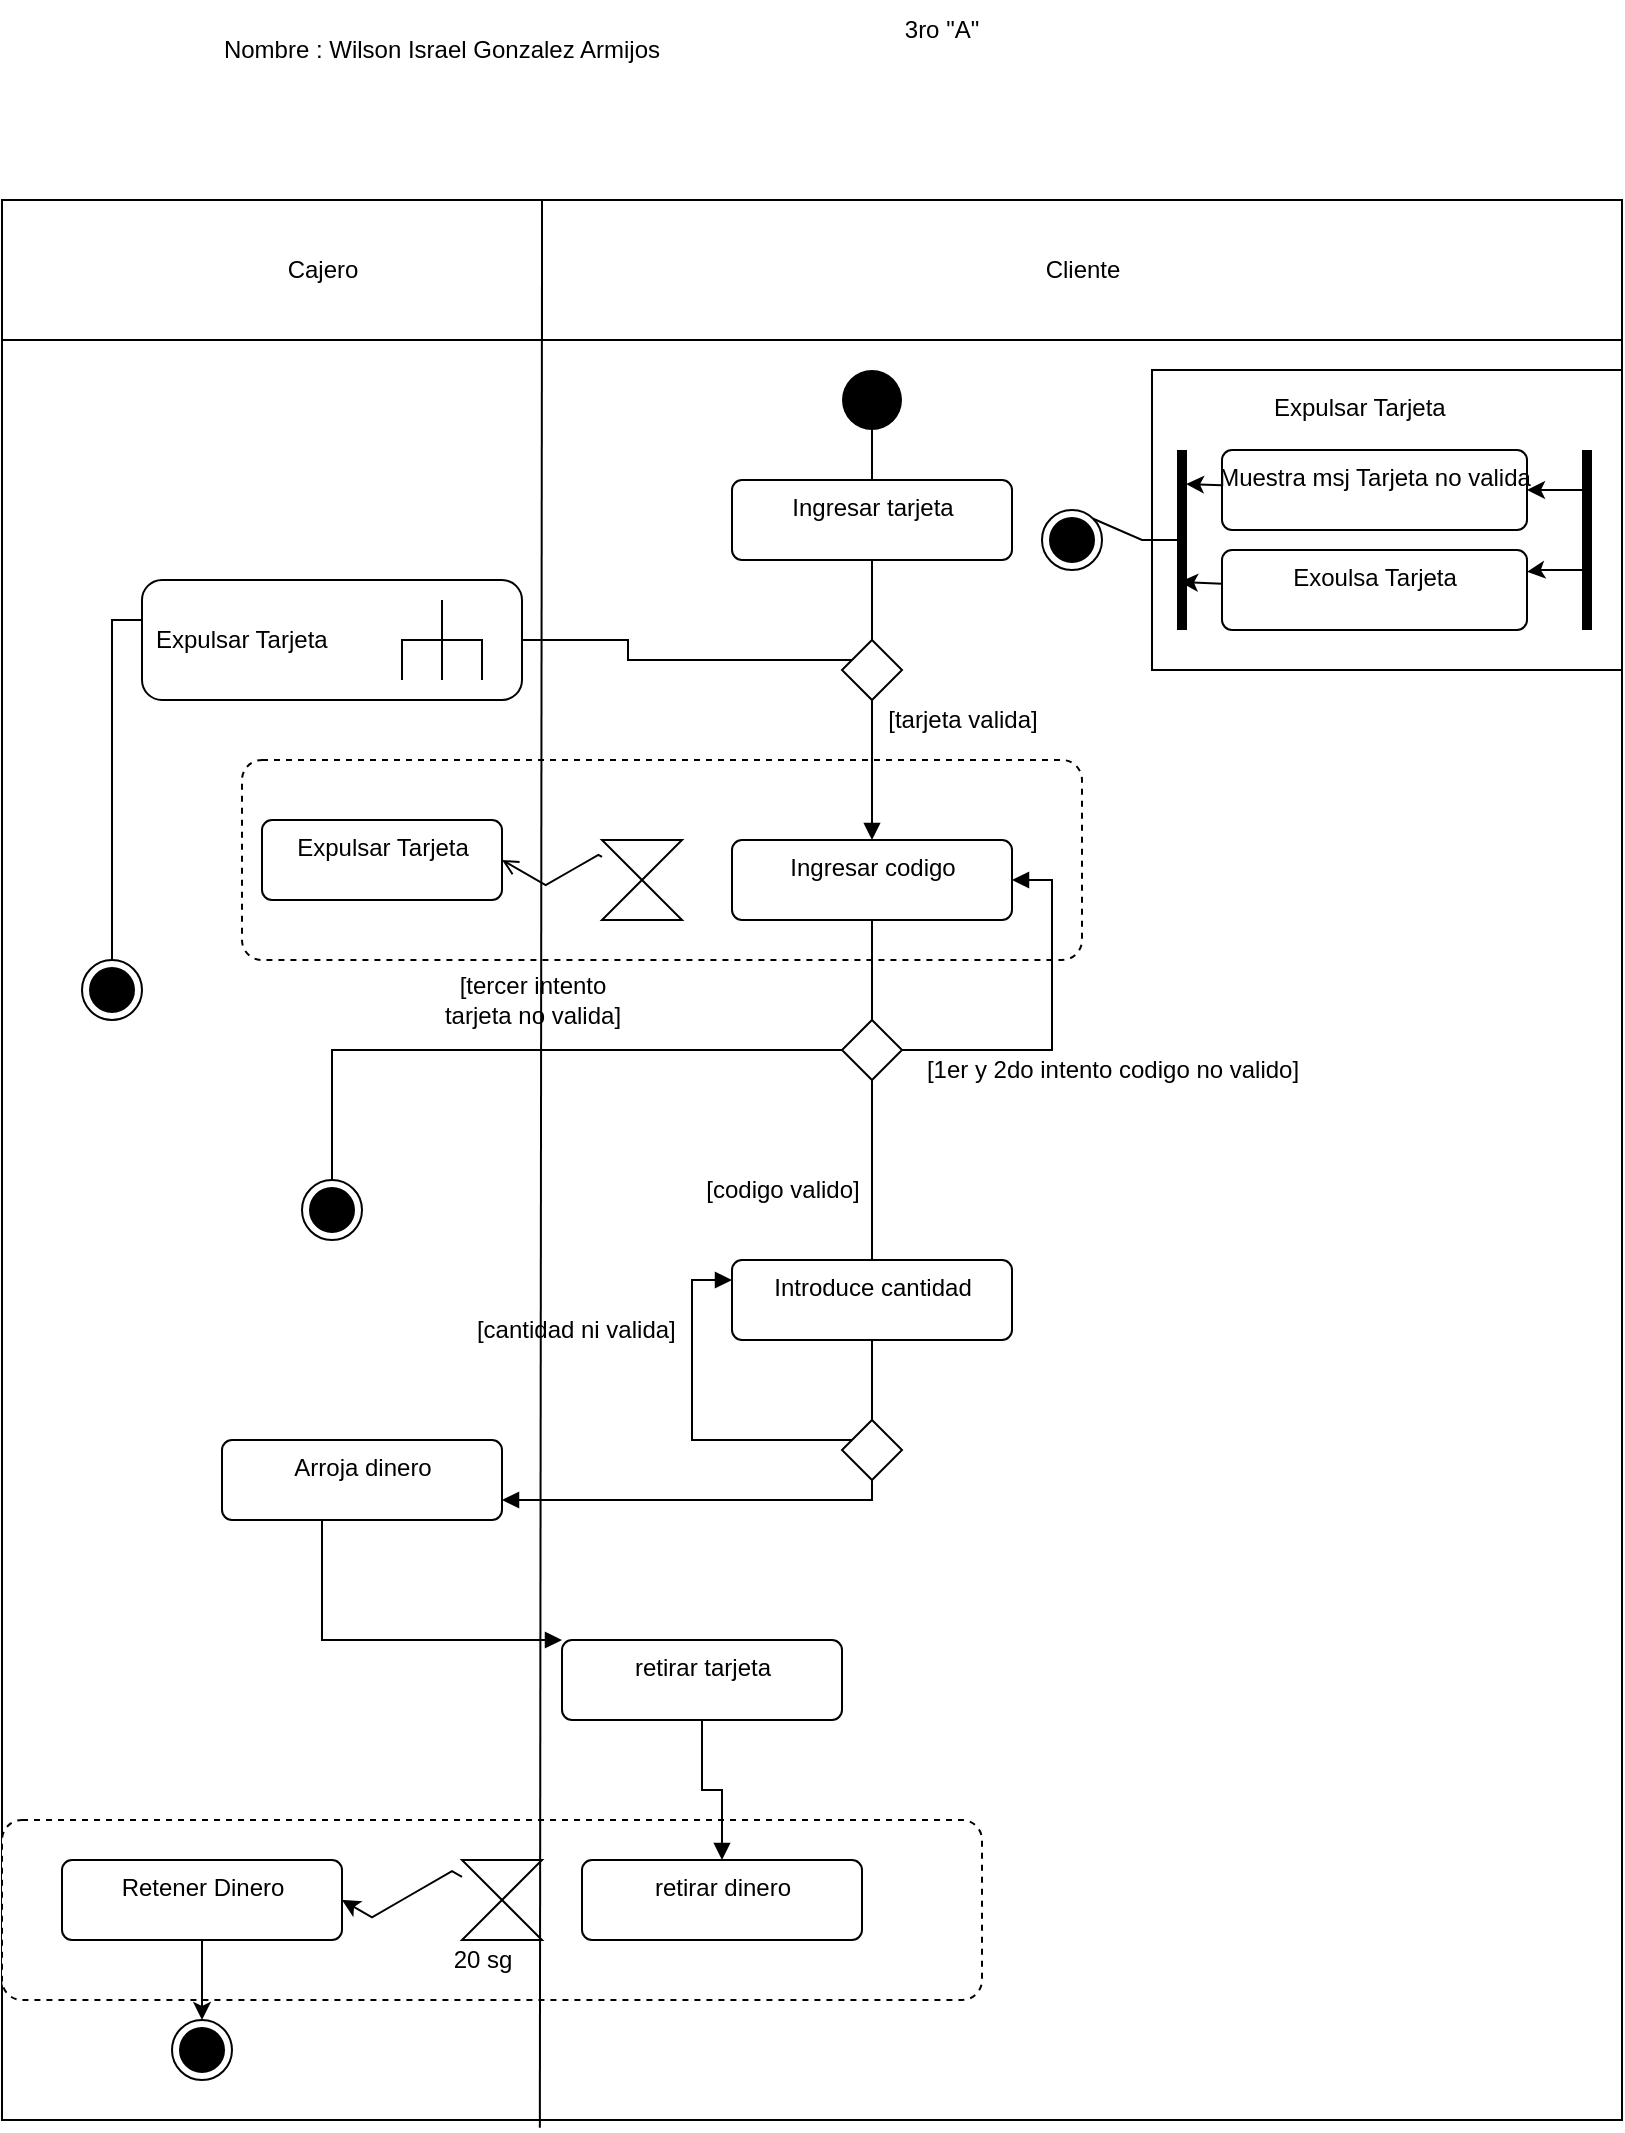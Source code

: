 <mxfile version="20.3.0" type="device"><diagram id="e2IKeuvMctBojR2b6kxA" name="Página-1"><mxGraphModel dx="1102" dy="865" grid="1" gridSize="10" guides="1" tooltips="1" connect="1" arrows="1" fold="1" page="1" pageScale="1" pageWidth="827" pageHeight="1169" math="0" shadow="0"><root><mxCell id="0"/><mxCell id="1" parent="0"/><mxCell id="KabegdM_GrTtn7XDKLWd-87" value="Cajero" style="html=1;" vertex="1" parent="1"><mxGeometry x="330" y="120" width="320" height="90" as="geometry"/></mxCell><mxCell id="KabegdM_GrTtn7XDKLWd-85" value="" style="html=1;" vertex="1" parent="1"><mxGeometry x="10" y="120" width="810" height="960" as="geometry"/></mxCell><mxCell id="KabegdM_GrTtn7XDKLWd-73" value="" style="dashed=1;rounded=1;absoluteArcSize=1;arcSize=20;html=1;verticalAlign=top;align=left;spacingTop=5;spacingLeft=10;" vertex="1" parent="1"><mxGeometry x="130" y="400" width="420" height="100" as="geometry"/></mxCell><mxCell id="KabegdM_GrTtn7XDKLWd-59" value="" style="html=1;" vertex="1" parent="1"><mxGeometry x="585" y="205" width="235" height="150" as="geometry"/></mxCell><mxCell id="KabegdM_GrTtn7XDKLWd-55" value="" style="html=1;align=center;verticalAlign=top;rounded=1;absoluteArcSize=1;arcSize=20;dashed=1;" vertex="1" parent="1"><mxGeometry x="10" y="930" width="490" height="90" as="geometry"/></mxCell><mxCell id="KabegdM_GrTtn7XDKLWd-10" style="edgeStyle=orthogonalEdgeStyle;rounded=0;orthogonalLoop=1;jettySize=auto;html=1;endArrow=none;endFill=0;" edge="1" parent="1" source="KabegdM_GrTtn7XDKLWd-3" target="KabegdM_GrTtn7XDKLWd-9"><mxGeometry relative="1" as="geometry"><Array as="points"><mxPoint x="445" y="350"/><mxPoint x="323" y="350"/><mxPoint x="323" y="340"/></Array></mxGeometry></mxCell><mxCell id="KabegdM_GrTtn7XDKLWd-3" value="Ingresar tarjeta" style="html=1;align=center;verticalAlign=top;rounded=1;absoluteArcSize=1;arcSize=10;dashed=0;" vertex="1" parent="1"><mxGeometry x="375" y="260" width="140" height="40" as="geometry"/></mxCell><mxCell id="KabegdM_GrTtn7XDKLWd-6" style="edgeStyle=orthogonalEdgeStyle;rounded=0;orthogonalLoop=1;jettySize=auto;html=1;endArrow=none;endFill=0;" edge="1" parent="1" source="KabegdM_GrTtn7XDKLWd-5" target="KabegdM_GrTtn7XDKLWd-3"><mxGeometry relative="1" as="geometry"/></mxCell><mxCell id="KabegdM_GrTtn7XDKLWd-5" value="" style="ellipse;fillColor=#000000;strokeColor=none;" vertex="1" parent="1"><mxGeometry x="430" y="205" width="30" height="30" as="geometry"/></mxCell><mxCell id="KabegdM_GrTtn7XDKLWd-8" style="edgeStyle=orthogonalEdgeStyle;rounded=0;orthogonalLoop=1;jettySize=auto;html=1;endArrow=none;endFill=0;" edge="1" parent="1" source="KabegdM_GrTtn7XDKLWd-7" target="KabegdM_GrTtn7XDKLWd-3"><mxGeometry relative="1" as="geometry"/></mxCell><mxCell id="KabegdM_GrTtn7XDKLWd-15" style="edgeStyle=orthogonalEdgeStyle;rounded=0;orthogonalLoop=1;jettySize=auto;html=1;endArrow=block;endFill=1;" edge="1" parent="1" source="KabegdM_GrTtn7XDKLWd-7" target="KabegdM_GrTtn7XDKLWd-14"><mxGeometry relative="1" as="geometry"/></mxCell><mxCell id="KabegdM_GrTtn7XDKLWd-7" value="" style="rhombus;" vertex="1" parent="1"><mxGeometry x="430" y="340" width="30" height="30" as="geometry"/></mxCell><mxCell id="KabegdM_GrTtn7XDKLWd-12" style="edgeStyle=orthogonalEdgeStyle;rounded=0;orthogonalLoop=1;jettySize=auto;html=1;endArrow=none;endFill=0;" edge="1" parent="1" source="KabegdM_GrTtn7XDKLWd-9" target="KabegdM_GrTtn7XDKLWd-11"><mxGeometry relative="1" as="geometry"><Array as="points"><mxPoint x="65" y="330"/></Array></mxGeometry></mxCell><mxCell id="KabegdM_GrTtn7XDKLWd-9" value="Expulsar Tarjeta" style="shape=mxgraph.uml25.behaviorAction;html=1;rounded=1;absoluteArcSize=1;arcSize=10;align=left;spacingLeft=5;" vertex="1" parent="1"><mxGeometry x="80" y="310" width="190" height="60" as="geometry"/></mxCell><mxCell id="KabegdM_GrTtn7XDKLWd-11" value="" style="ellipse;html=1;shape=endState;fillColor=strokeColor;" vertex="1" parent="1"><mxGeometry x="50" y="500" width="30" height="30" as="geometry"/></mxCell><mxCell id="KabegdM_GrTtn7XDKLWd-19" style="edgeStyle=orthogonalEdgeStyle;rounded=0;orthogonalLoop=1;jettySize=auto;html=1;endArrow=none;endFill=0;" edge="1" parent="1" source="KabegdM_GrTtn7XDKLWd-14" target="KabegdM_GrTtn7XDKLWd-16"><mxGeometry relative="1" as="geometry"/></mxCell><mxCell id="KabegdM_GrTtn7XDKLWd-14" value="Ingresar codigo" style="html=1;align=center;verticalAlign=top;rounded=1;absoluteArcSize=1;arcSize=10;dashed=0;" vertex="1" parent="1"><mxGeometry x="375" y="440" width="140" height="40" as="geometry"/></mxCell><mxCell id="KabegdM_GrTtn7XDKLWd-18" style="edgeStyle=orthogonalEdgeStyle;rounded=0;orthogonalLoop=1;jettySize=auto;html=1;entryX=1;entryY=0.5;entryDx=0;entryDy=0;endArrow=block;endFill=1;" edge="1" parent="1" source="KabegdM_GrTtn7XDKLWd-16" target="KabegdM_GrTtn7XDKLWd-14"><mxGeometry relative="1" as="geometry"><Array as="points"><mxPoint x="535" y="545"/><mxPoint x="535" y="460"/></Array></mxGeometry></mxCell><mxCell id="KabegdM_GrTtn7XDKLWd-21" style="edgeStyle=orthogonalEdgeStyle;rounded=0;orthogonalLoop=1;jettySize=auto;html=1;endArrow=none;endFill=0;entryX=0.5;entryY=0;entryDx=0;entryDy=0;" edge="1" parent="1" source="KabegdM_GrTtn7XDKLWd-16" target="KabegdM_GrTtn7XDKLWd-23"><mxGeometry relative="1" as="geometry"><mxPoint x="445" y="610" as="targetPoint"/></mxGeometry></mxCell><mxCell id="KabegdM_GrTtn7XDKLWd-25" style="edgeStyle=orthogonalEdgeStyle;rounded=0;orthogonalLoop=1;jettySize=auto;html=1;entryX=0.5;entryY=0;entryDx=0;entryDy=0;endArrow=none;endFill=0;" edge="1" parent="1" source="KabegdM_GrTtn7XDKLWd-16" target="KabegdM_GrTtn7XDKLWd-24"><mxGeometry relative="1" as="geometry"/></mxCell><mxCell id="KabegdM_GrTtn7XDKLWd-16" value="" style="rhombus;" vertex="1" parent="1"><mxGeometry x="430" y="530" width="30" height="30" as="geometry"/></mxCell><mxCell id="KabegdM_GrTtn7XDKLWd-35" style="edgeStyle=orthogonalEdgeStyle;rounded=0;orthogonalLoop=1;jettySize=auto;html=1;endArrow=none;endFill=0;" edge="1" parent="1" source="KabegdM_GrTtn7XDKLWd-23" target="KabegdM_GrTtn7XDKLWd-34"><mxGeometry relative="1" as="geometry"/></mxCell><mxCell id="KabegdM_GrTtn7XDKLWd-23" value="Introduce cantidad" style="html=1;align=center;verticalAlign=top;rounded=1;absoluteArcSize=1;arcSize=10;dashed=0;" vertex="1" parent="1"><mxGeometry x="375" y="650" width="140" height="40" as="geometry"/></mxCell><mxCell id="KabegdM_GrTtn7XDKLWd-24" value="" style="ellipse;html=1;shape=endState;fillColor=strokeColor;" vertex="1" parent="1"><mxGeometry x="160" y="610" width="30" height="30" as="geometry"/></mxCell><mxCell id="KabegdM_GrTtn7XDKLWd-27" value="[tercer intento &lt;br&gt;tarjeta no valida]" style="text;html=1;align=center;verticalAlign=middle;resizable=0;points=[];autosize=1;strokeColor=none;fillColor=none;" vertex="1" parent="1"><mxGeometry x="220" y="500" width="110" height="40" as="geometry"/></mxCell><mxCell id="KabegdM_GrTtn7XDKLWd-30" value="[tarjeta valida]" style="text;html=1;align=center;verticalAlign=middle;resizable=0;points=[];autosize=1;strokeColor=none;fillColor=none;" vertex="1" parent="1"><mxGeometry x="440" y="365" width="100" height="30" as="geometry"/></mxCell><mxCell id="KabegdM_GrTtn7XDKLWd-31" value="[1er y 2do intento codigo no valido]" style="text;html=1;align=center;verticalAlign=middle;resizable=0;points=[];autosize=1;strokeColor=none;fillColor=none;" vertex="1" parent="1"><mxGeometry x="460" y="540" width="210" height="30" as="geometry"/></mxCell><mxCell id="KabegdM_GrTtn7XDKLWd-32" value="[codigo valido]" style="text;html=1;align=center;verticalAlign=middle;resizable=0;points=[];autosize=1;strokeColor=none;fillColor=none;" vertex="1" parent="1"><mxGeometry x="350" y="600" width="100" height="30" as="geometry"/></mxCell><mxCell id="KabegdM_GrTtn7XDKLWd-37" style="edgeStyle=orthogonalEdgeStyle;rounded=0;orthogonalLoop=1;jettySize=auto;html=1;endArrow=block;endFill=1;" edge="1" parent="1" source="KabegdM_GrTtn7XDKLWd-34" target="KabegdM_GrTtn7XDKLWd-36"><mxGeometry relative="1" as="geometry"><Array as="points"><mxPoint x="445" y="770"/><mxPoint x="200" y="770"/></Array></mxGeometry></mxCell><mxCell id="KabegdM_GrTtn7XDKLWd-38" style="edgeStyle=orthogonalEdgeStyle;rounded=0;orthogonalLoop=1;jettySize=auto;html=1;entryX=0;entryY=0.25;entryDx=0;entryDy=0;endArrow=block;endFill=1;" edge="1" parent="1" source="KabegdM_GrTtn7XDKLWd-34" target="KabegdM_GrTtn7XDKLWd-23"><mxGeometry relative="1" as="geometry"><Array as="points"><mxPoint x="355" y="740"/><mxPoint x="355" y="660"/></Array></mxGeometry></mxCell><mxCell id="KabegdM_GrTtn7XDKLWd-34" value="" style="rhombus;" vertex="1" parent="1"><mxGeometry x="430" y="730" width="30" height="30" as="geometry"/></mxCell><mxCell id="KabegdM_GrTtn7XDKLWd-41" style="edgeStyle=orthogonalEdgeStyle;rounded=0;orthogonalLoop=1;jettySize=auto;html=1;endArrow=block;endFill=1;" edge="1" parent="1" source="KabegdM_GrTtn7XDKLWd-36" target="KabegdM_GrTtn7XDKLWd-40"><mxGeometry relative="1" as="geometry"><Array as="points"><mxPoint x="170" y="840"/></Array></mxGeometry></mxCell><mxCell id="KabegdM_GrTtn7XDKLWd-36" value="Arroja dinero" style="html=1;align=center;verticalAlign=top;rounded=1;absoluteArcSize=1;arcSize=10;dashed=0;" vertex="1" parent="1"><mxGeometry x="120" y="740" width="140" height="40" as="geometry"/></mxCell><mxCell id="KabegdM_GrTtn7XDKLWd-39" value="&amp;nbsp;[cantidad ni valida]" style="text;html=1;align=center;verticalAlign=middle;resizable=0;points=[];autosize=1;strokeColor=none;fillColor=none;" vertex="1" parent="1"><mxGeometry x="230" y="670" width="130" height="30" as="geometry"/></mxCell><mxCell id="KabegdM_GrTtn7XDKLWd-44" style="edgeStyle=orthogonalEdgeStyle;rounded=0;orthogonalLoop=1;jettySize=auto;html=1;endArrow=block;endFill=1;" edge="1" parent="1" source="KabegdM_GrTtn7XDKLWd-40" target="KabegdM_GrTtn7XDKLWd-43"><mxGeometry relative="1" as="geometry"/></mxCell><mxCell id="KabegdM_GrTtn7XDKLWd-40" value="retirar tarjeta" style="html=1;align=center;verticalAlign=top;rounded=1;absoluteArcSize=1;arcSize=10;dashed=0;" vertex="1" parent="1"><mxGeometry x="290" y="840" width="140" height="40" as="geometry"/></mxCell><mxCell id="KabegdM_GrTtn7XDKLWd-48" style="edgeStyle=isometricEdgeStyle;rounded=0;orthogonalLoop=1;jettySize=auto;html=1;endArrow=classic;endFill=1;elbow=vertical;" edge="1" parent="1" source="KabegdM_GrTtn7XDKLWd-42"><mxGeometry relative="1" as="geometry"><mxPoint x="180" y="970" as="targetPoint"/><Array as="points"><mxPoint x="210" y="970"/><mxPoint x="160" y="970"/></Array></mxGeometry></mxCell><mxCell id="KabegdM_GrTtn7XDKLWd-42" value="" style="shape=collate;whiteSpace=wrap;html=1;" vertex="1" parent="1"><mxGeometry x="240" y="950" width="40" height="40" as="geometry"/></mxCell><mxCell id="KabegdM_GrTtn7XDKLWd-43" value="retirar dinero" style="html=1;align=center;verticalAlign=top;rounded=1;absoluteArcSize=1;arcSize=10;dashed=0;" vertex="1" parent="1"><mxGeometry x="300" y="950" width="140" height="40" as="geometry"/></mxCell><mxCell id="KabegdM_GrTtn7XDKLWd-54" style="rounded=0;orthogonalLoop=1;jettySize=auto;html=1;endArrow=classic;endFill=1;elbow=vertical;" edge="1" parent="1" source="KabegdM_GrTtn7XDKLWd-46" target="KabegdM_GrTtn7XDKLWd-52"><mxGeometry relative="1" as="geometry"/></mxCell><mxCell id="KabegdM_GrTtn7XDKLWd-46" value="Retener Dinero" style="html=1;align=center;verticalAlign=top;rounded=1;absoluteArcSize=1;arcSize=10;dashed=0;" vertex="1" parent="1"><mxGeometry x="40" y="950" width="140" height="40" as="geometry"/></mxCell><mxCell id="KabegdM_GrTtn7XDKLWd-51" value="20 sg" style="text;html=1;align=center;verticalAlign=middle;resizable=0;points=[];autosize=1;strokeColor=none;fillColor=none;" vertex="1" parent="1"><mxGeometry x="225" y="985" width="50" height="30" as="geometry"/></mxCell><mxCell id="KabegdM_GrTtn7XDKLWd-52" value="" style="ellipse;html=1;shape=endState;fillColor=strokeColor;" vertex="1" parent="1"><mxGeometry x="95" y="1030" width="30" height="30" as="geometry"/></mxCell><mxCell id="KabegdM_GrTtn7XDKLWd-68" style="edgeStyle=none;rounded=0;orthogonalLoop=1;jettySize=auto;html=1;entryX=0.9;entryY=0.189;entryDx=0;entryDy=0;entryPerimeter=0;endArrow=classic;endFill=1;elbow=vertical;" edge="1" parent="1" source="KabegdM_GrTtn7XDKLWd-60" target="KabegdM_GrTtn7XDKLWd-66"><mxGeometry relative="1" as="geometry"/></mxCell><mxCell id="KabegdM_GrTtn7XDKLWd-60" value="Muestra msj Tarjeta no valida" style="html=1;align=center;verticalAlign=top;rounded=1;absoluteArcSize=1;arcSize=10;dashed=0;" vertex="1" parent="1"><mxGeometry x="620" y="245" width="152.5" height="40" as="geometry"/></mxCell><mxCell id="KabegdM_GrTtn7XDKLWd-69" style="edgeStyle=none;rounded=0;orthogonalLoop=1;jettySize=auto;html=1;entryX=0.3;entryY=0.733;entryDx=0;entryDy=0;entryPerimeter=0;endArrow=classic;endFill=1;elbow=vertical;" edge="1" parent="1" source="KabegdM_GrTtn7XDKLWd-61" target="KabegdM_GrTtn7XDKLWd-66"><mxGeometry relative="1" as="geometry"/></mxCell><mxCell id="KabegdM_GrTtn7XDKLWd-61" value="Exoulsa Tarjeta" style="html=1;align=center;verticalAlign=top;rounded=1;absoluteArcSize=1;arcSize=10;dashed=0;" vertex="1" parent="1"><mxGeometry x="620" y="295" width="152.5" height="40" as="geometry"/></mxCell><mxCell id="KabegdM_GrTtn7XDKLWd-63" style="edgeStyle=none;rounded=0;orthogonalLoop=1;jettySize=auto;html=1;endArrow=classic;endFill=1;elbow=vertical;" edge="1" parent="1" source="KabegdM_GrTtn7XDKLWd-62" target="KabegdM_GrTtn7XDKLWd-60"><mxGeometry relative="1" as="geometry"><Array as="points"><mxPoint x="780" y="265"/></Array></mxGeometry></mxCell><mxCell id="KabegdM_GrTtn7XDKLWd-64" style="edgeStyle=none;rounded=0;orthogonalLoop=1;jettySize=auto;html=1;endArrow=classic;endFill=1;elbow=vertical;" edge="1" parent="1" source="KabegdM_GrTtn7XDKLWd-62" target="KabegdM_GrTtn7XDKLWd-61"><mxGeometry relative="1" as="geometry"><Array as="points"><mxPoint x="780" y="305"/></Array></mxGeometry></mxCell><mxCell id="KabegdM_GrTtn7XDKLWd-62" value="" style="html=1;points=[];perimeter=orthogonalPerimeter;fillColor=#000000;strokeColor=none;" vertex="1" parent="1"><mxGeometry x="800" y="245" width="5" height="90" as="geometry"/></mxCell><mxCell id="KabegdM_GrTtn7XDKLWd-71" style="edgeStyle=none;rounded=0;orthogonalLoop=1;jettySize=auto;html=1;entryX=1;entryY=0;entryDx=0;entryDy=0;endArrow=none;endFill=0;elbow=vertical;" edge="1" parent="1" source="KabegdM_GrTtn7XDKLWd-66" target="KabegdM_GrTtn7XDKLWd-70"><mxGeometry relative="1" as="geometry"><Array as="points"><mxPoint x="580" y="290"/></Array></mxGeometry></mxCell><mxCell id="KabegdM_GrTtn7XDKLWd-66" value="" style="html=1;points=[];perimeter=orthogonalPerimeter;fillColor=#000000;strokeColor=none;" vertex="1" parent="1"><mxGeometry x="597.5" y="245" width="5" height="90" as="geometry"/></mxCell><mxCell id="KabegdM_GrTtn7XDKLWd-70" value="" style="ellipse;html=1;shape=endState;fillColor=strokeColor;" vertex="1" parent="1"><mxGeometry x="530" y="275" width="30" height="30" as="geometry"/></mxCell><mxCell id="KabegdM_GrTtn7XDKLWd-72" value="Expulsar Tarjeta" style="text;strokeColor=none;fillColor=none;align=left;verticalAlign=top;spacingLeft=4;spacingRight=4;overflow=hidden;rotatable=0;points=[[0,0.5],[1,0.5]];portConstraint=eastwest;" vertex="1" parent="1"><mxGeometry x="640" y="210" width="100" height="26" as="geometry"/></mxCell><mxCell id="KabegdM_GrTtn7XDKLWd-80" style="edgeStyle=isometricEdgeStyle;rounded=0;orthogonalLoop=1;jettySize=auto;html=1;endArrow=open;endFill=0;elbow=vertical;entryX=1;entryY=0.5;entryDx=0;entryDy=0;" edge="1" parent="1" source="KabegdM_GrTtn7XDKLWd-76" target="KabegdM_GrTtn7XDKLWd-78"><mxGeometry relative="1" as="geometry"/></mxCell><mxCell id="KabegdM_GrTtn7XDKLWd-76" value="" style="shape=collate;whiteSpace=wrap;html=1;" vertex="1" parent="1"><mxGeometry x="310" y="440" width="40" height="40" as="geometry"/></mxCell><mxCell id="KabegdM_GrTtn7XDKLWd-78" value="Expulsar Tarjeta" style="html=1;align=center;verticalAlign=top;rounded=1;absoluteArcSize=1;arcSize=10;dashed=0;" vertex="1" parent="1"><mxGeometry x="140" y="430" width="120" height="40" as="geometry"/></mxCell><mxCell id="KabegdM_GrTtn7XDKLWd-86" value="Cajero" style="html=1;" vertex="1" parent="1"><mxGeometry x="10" y="120" width="320" height="70" as="geometry"/></mxCell><mxCell id="KabegdM_GrTtn7XDKLWd-88" value="Cliente" style="html=1;" vertex="1" parent="1"><mxGeometry x="280" y="120" width="540" height="70" as="geometry"/></mxCell><mxCell id="KabegdM_GrTtn7XDKLWd-91" value="" style="endArrow=none;html=1;rounded=0;elbow=vertical;exitX=0.332;exitY=1.004;exitDx=0;exitDy=0;exitPerimeter=0;" edge="1" parent="1" source="KabegdM_GrTtn7XDKLWd-85"><mxGeometry width="50" height="50" relative="1" as="geometry"><mxPoint x="280" y="1110" as="sourcePoint"/><mxPoint x="280" y="150" as="targetPoint"/></mxGeometry></mxCell><mxCell id="KabegdM_GrTtn7XDKLWd-92" value="Nombre : Wilson Israel Gonzalez Armijos" style="text;html=1;strokeColor=none;fillColor=none;align=center;verticalAlign=middle;whiteSpace=wrap;rounded=0;" vertex="1" parent="1"><mxGeometry x="50" y="30" width="360" height="30" as="geometry"/></mxCell><mxCell id="KabegdM_GrTtn7XDKLWd-93" value="3ro &quot;A&quot;" style="text;html=1;strokeColor=none;fillColor=none;align=center;verticalAlign=middle;whiteSpace=wrap;rounded=0;" vertex="1" parent="1"><mxGeometry x="450" y="20" width="60" height="30" as="geometry"/></mxCell></root></mxGraphModel></diagram></mxfile>